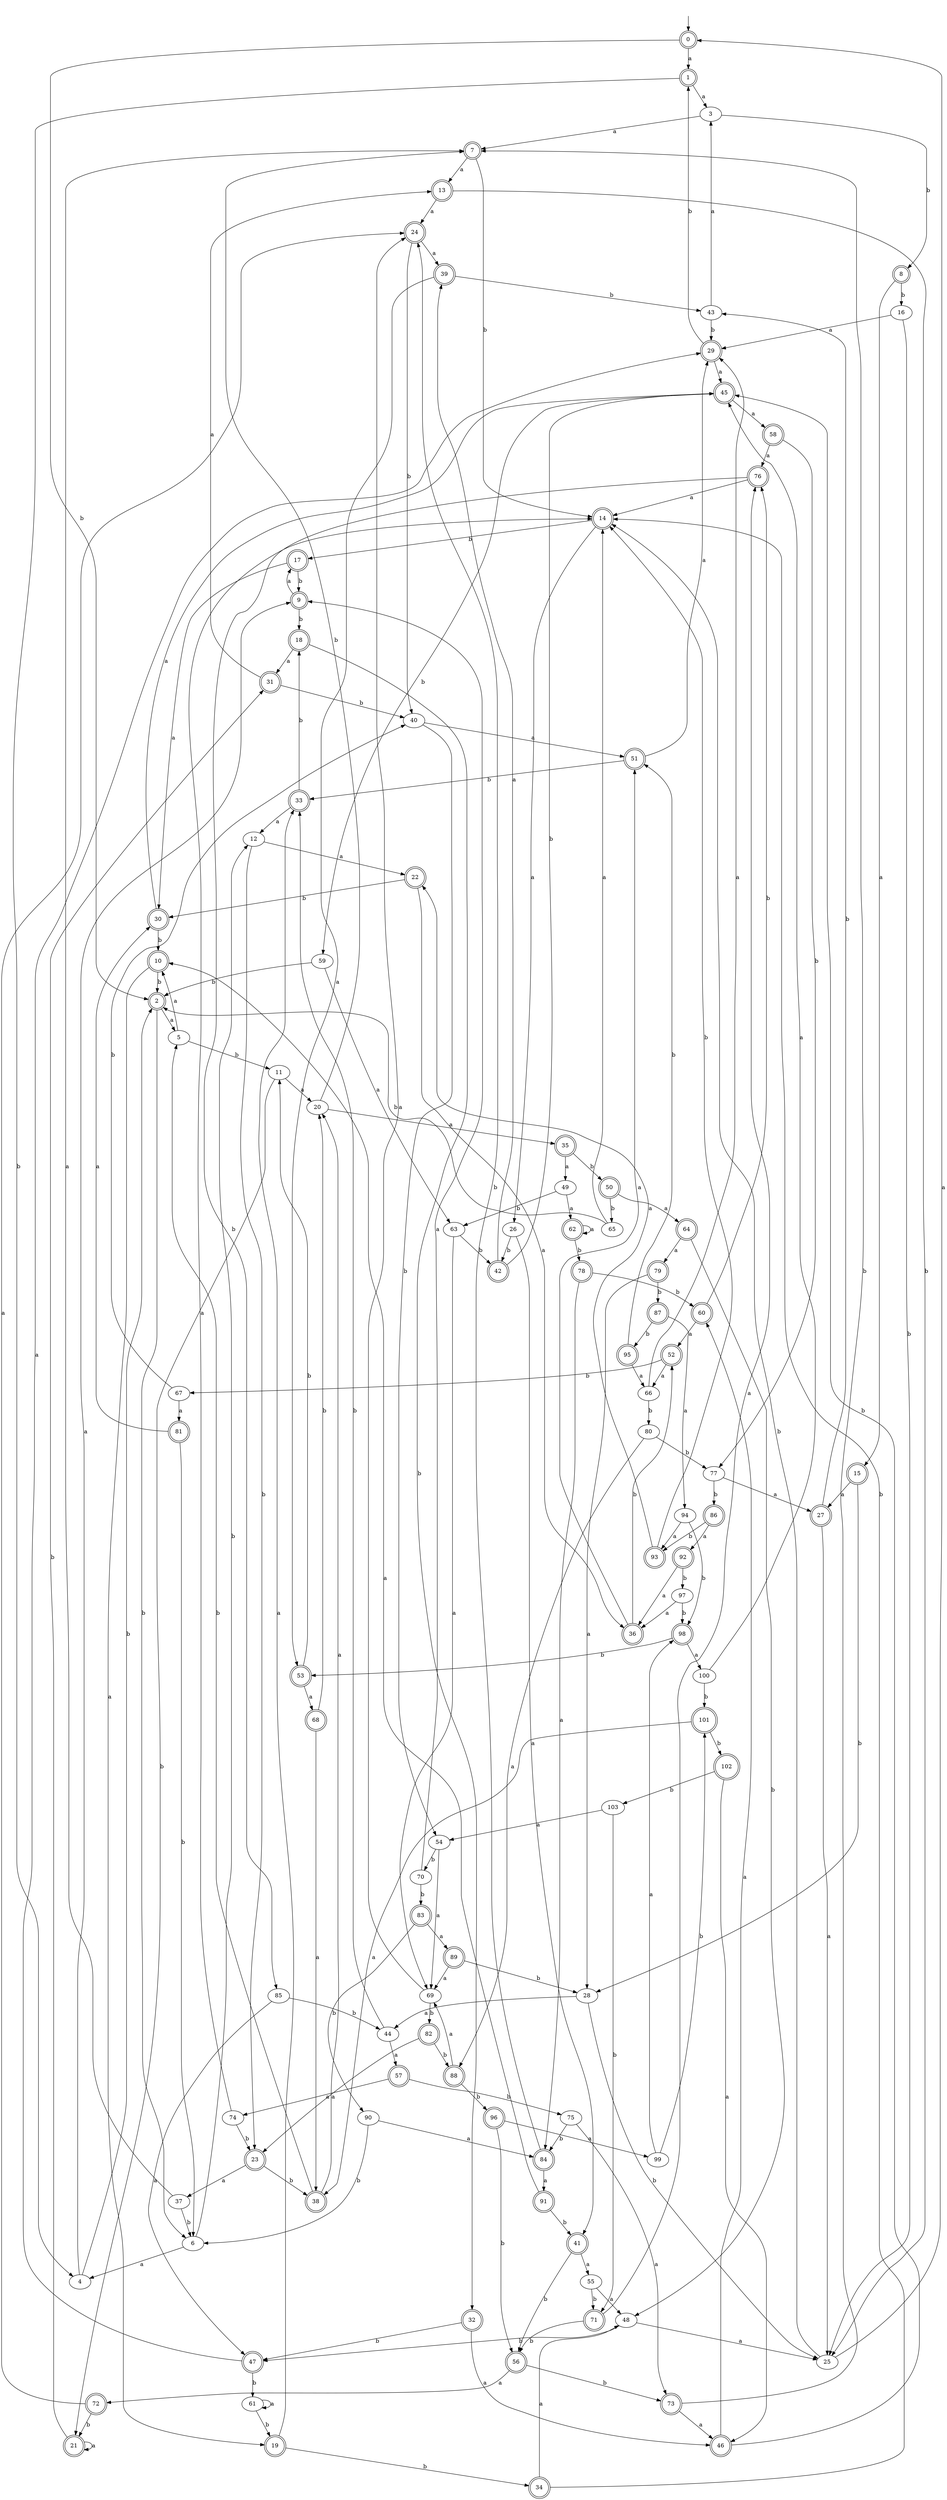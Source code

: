 digraph RandomDFA {
  __start0 [label="", shape=none];
  __start0 -> 0 [label=""];
  0 [shape=circle] [shape=doublecircle]
  0 -> 1 [label="a"]
  0 -> 2 [label="b"]
  1 [shape=doublecircle]
  1 -> 3 [label="a"]
  1 -> 4 [label="b"]
  2 [shape=doublecircle]
  2 -> 5 [label="a"]
  2 -> 6 [label="b"]
  3
  3 -> 7 [label="a"]
  3 -> 8 [label="b"]
  4
  4 -> 9 [label="a"]
  4 -> 2 [label="b"]
  5
  5 -> 10 [label="a"]
  5 -> 11 [label="b"]
  6
  6 -> 4 [label="a"]
  6 -> 12 [label="b"]
  7 [shape=doublecircle]
  7 -> 13 [label="a"]
  7 -> 14 [label="b"]
  8 [shape=doublecircle]
  8 -> 15 [label="a"]
  8 -> 16 [label="b"]
  9 [shape=doublecircle]
  9 -> 17 [label="a"]
  9 -> 18 [label="b"]
  10 [shape=doublecircle]
  10 -> 19 [label="a"]
  10 -> 2 [label="b"]
  11
  11 -> 20 [label="a"]
  11 -> 21 [label="b"]
  12
  12 -> 22 [label="a"]
  12 -> 23 [label="b"]
  13 [shape=doublecircle]
  13 -> 24 [label="a"]
  13 -> 25 [label="b"]
  14 [shape=doublecircle]
  14 -> 26 [label="a"]
  14 -> 17 [label="b"]
  15 [shape=doublecircle]
  15 -> 27 [label="a"]
  15 -> 28 [label="b"]
  16
  16 -> 29 [label="a"]
  16 -> 25 [label="b"]
  17 [shape=doublecircle]
  17 -> 30 [label="a"]
  17 -> 9 [label="b"]
  18 [shape=doublecircle]
  18 -> 31 [label="a"]
  18 -> 32 [label="b"]
  19 [shape=doublecircle]
  19 -> 33 [label="a"]
  19 -> 34 [label="b"]
  20
  20 -> 35 [label="a"]
  20 -> 7 [label="b"]
  21 [shape=doublecircle]
  21 -> 21 [label="a"]
  21 -> 31 [label="b"]
  22 [shape=doublecircle]
  22 -> 36 [label="a"]
  22 -> 30 [label="b"]
  23 [shape=doublecircle]
  23 -> 37 [label="a"]
  23 -> 38 [label="b"]
  24 [shape=doublecircle]
  24 -> 39 [label="a"]
  24 -> 40 [label="b"]
  25
  25 -> 0 [label="a"]
  25 -> 14 [label="b"]
  26
  26 -> 41 [label="a"]
  26 -> 42 [label="b"]
  27 [shape=doublecircle]
  27 -> 25 [label="a"]
  27 -> 43 [label="b"]
  28
  28 -> 44 [label="a"]
  28 -> 25 [label="b"]
  29 [shape=doublecircle]
  29 -> 45 [label="a"]
  29 -> 1 [label="b"]
  30 [shape=doublecircle]
  30 -> 45 [label="a"]
  30 -> 10 [label="b"]
  31 [shape=doublecircle]
  31 -> 13 [label="a"]
  31 -> 40 [label="b"]
  32 [shape=doublecircle]
  32 -> 46 [label="a"]
  32 -> 47 [label="b"]
  33 [shape=doublecircle]
  33 -> 12 [label="a"]
  33 -> 18 [label="b"]
  34 [shape=doublecircle]
  34 -> 48 [label="a"]
  34 -> 14 [label="b"]
  35 [shape=doublecircle]
  35 -> 49 [label="a"]
  35 -> 50 [label="b"]
  36 [shape=doublecircle]
  36 -> 51 [label="a"]
  36 -> 52 [label="b"]
  37
  37 -> 7 [label="a"]
  37 -> 6 [label="b"]
  38 [shape=doublecircle]
  38 -> 20 [label="a"]
  38 -> 5 [label="b"]
  39 [shape=doublecircle]
  39 -> 53 [label="a"]
  39 -> 43 [label="b"]
  40
  40 -> 51 [label="a"]
  40 -> 54 [label="b"]
  41 [shape=doublecircle]
  41 -> 55 [label="a"]
  41 -> 56 [label="b"]
  42 [shape=doublecircle]
  42 -> 39 [label="a"]
  42 -> 45 [label="b"]
  43
  43 -> 3 [label="a"]
  43 -> 29 [label="b"]
  44
  44 -> 57 [label="a"]
  44 -> 33 [label="b"]
  45 [shape=doublecircle]
  45 -> 58 [label="a"]
  45 -> 59 [label="b"]
  46 [shape=doublecircle]
  46 -> 60 [label="a"]
  46 -> 45 [label="b"]
  47 [shape=doublecircle]
  47 -> 29 [label="a"]
  47 -> 61 [label="b"]
  48
  48 -> 25 [label="a"]
  48 -> 47 [label="b"]
  49
  49 -> 62 [label="a"]
  49 -> 63 [label="b"]
  50 [shape=doublecircle]
  50 -> 64 [label="a"]
  50 -> 65 [label="b"]
  51 [shape=doublecircle]
  51 -> 29 [label="a"]
  51 -> 33 [label="b"]
  52 [shape=doublecircle]
  52 -> 66 [label="a"]
  52 -> 67 [label="b"]
  53 [shape=doublecircle]
  53 -> 68 [label="a"]
  53 -> 11 [label="b"]
  54
  54 -> 69 [label="a"]
  54 -> 70 [label="b"]
  55
  55 -> 48 [label="a"]
  55 -> 71 [label="b"]
  56 [shape=doublecircle]
  56 -> 72 [label="a"]
  56 -> 73 [label="b"]
  57 [shape=doublecircle]
  57 -> 74 [label="a"]
  57 -> 75 [label="b"]
  58 [shape=doublecircle]
  58 -> 76 [label="a"]
  58 -> 77 [label="b"]
  59
  59 -> 63 [label="a"]
  59 -> 2 [label="b"]
  60 [shape=doublecircle]
  60 -> 52 [label="a"]
  60 -> 76 [label="b"]
  61
  61 -> 61 [label="a"]
  61 -> 19 [label="b"]
  62 [shape=doublecircle]
  62 -> 62 [label="a"]
  62 -> 78 [label="b"]
  63
  63 -> 69 [label="a"]
  63 -> 42 [label="b"]
  64 [shape=doublecircle]
  64 -> 79 [label="a"]
  64 -> 48 [label="b"]
  65
  65 -> 14 [label="a"]
  65 -> 2 [label="b"]
  66
  66 -> 29 [label="a"]
  66 -> 80 [label="b"]
  67
  67 -> 81 [label="a"]
  67 -> 40 [label="b"]
  68 [shape=doublecircle]
  68 -> 38 [label="a"]
  68 -> 20 [label="b"]
  69
  69 -> 24 [label="a"]
  69 -> 82 [label="b"]
  70
  70 -> 9 [label="a"]
  70 -> 83 [label="b"]
  71 [shape=doublecircle]
  71 -> 76 [label="a"]
  71 -> 56 [label="b"]
  72 [shape=doublecircle]
  72 -> 24 [label="a"]
  72 -> 21 [label="b"]
  73 [shape=doublecircle]
  73 -> 46 [label="a"]
  73 -> 7 [label="b"]
  74
  74 -> 14 [label="a"]
  74 -> 23 [label="b"]
  75
  75 -> 73 [label="a"]
  75 -> 84 [label="b"]
  76 [shape=doublecircle]
  76 -> 14 [label="a"]
  76 -> 85 [label="b"]
  77
  77 -> 27 [label="a"]
  77 -> 86 [label="b"]
  78 [shape=doublecircle]
  78 -> 84 [label="a"]
  78 -> 60 [label="b"]
  79 [shape=doublecircle]
  79 -> 28 [label="a"]
  79 -> 87 [label="b"]
  80
  80 -> 88 [label="a"]
  80 -> 77 [label="b"]
  81 [shape=doublecircle]
  81 -> 30 [label="a"]
  81 -> 6 [label="b"]
  82 [shape=doublecircle]
  82 -> 23 [label="a"]
  82 -> 88 [label="b"]
  83 [shape=doublecircle]
  83 -> 89 [label="a"]
  83 -> 90 [label="b"]
  84 [shape=doublecircle]
  84 -> 91 [label="a"]
  84 -> 24 [label="b"]
  85
  85 -> 47 [label="a"]
  85 -> 44 [label="b"]
  86 [shape=doublecircle]
  86 -> 92 [label="a"]
  86 -> 93 [label="b"]
  87 [shape=doublecircle]
  87 -> 94 [label="a"]
  87 -> 95 [label="b"]
  88 [shape=doublecircle]
  88 -> 69 [label="a"]
  88 -> 96 [label="b"]
  89 [shape=doublecircle]
  89 -> 69 [label="a"]
  89 -> 28 [label="b"]
  90
  90 -> 84 [label="a"]
  90 -> 6 [label="b"]
  91 [shape=doublecircle]
  91 -> 10 [label="a"]
  91 -> 41 [label="b"]
  92 [shape=doublecircle]
  92 -> 36 [label="a"]
  92 -> 97 [label="b"]
  93 [shape=doublecircle]
  93 -> 22 [label="a"]
  93 -> 14 [label="b"]
  94
  94 -> 93 [label="a"]
  94 -> 98 [label="b"]
  95 [shape=doublecircle]
  95 -> 66 [label="a"]
  95 -> 51 [label="b"]
  96 [shape=doublecircle]
  96 -> 99 [label="a"]
  96 -> 56 [label="b"]
  97
  97 -> 36 [label="a"]
  97 -> 98 [label="b"]
  98 [shape=doublecircle]
  98 -> 100 [label="a"]
  98 -> 53 [label="b"]
  99
  99 -> 98 [label="a"]
  99 -> 101 [label="b"]
  100
  100 -> 45 [label="a"]
  100 -> 101 [label="b"]
  101 [shape=doublecircle]
  101 -> 38 [label="a"]
  101 -> 102 [label="b"]
  102 [shape=doublecircle]
  102 -> 46 [label="a"]
  102 -> 103 [label="b"]
  103
  103 -> 54 [label="a"]
  103 -> 71 [label="b"]
}
